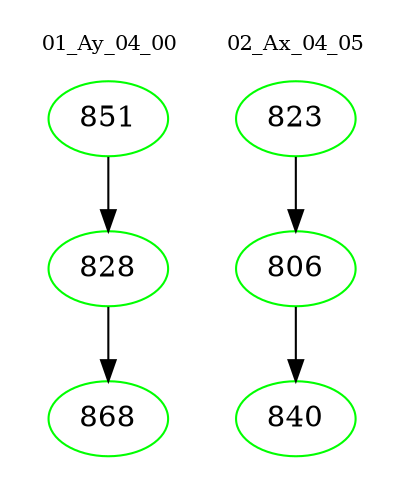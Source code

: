 digraph{
subgraph cluster_0 {
color = white
label = "01_Ay_04_00";
fontsize=10;
T0_851 [label="851", color="green"]
T0_851 -> T0_828 [color="black"]
T0_828 [label="828", color="green"]
T0_828 -> T0_868 [color="black"]
T0_868 [label="868", color="green"]
}
subgraph cluster_1 {
color = white
label = "02_Ax_04_05";
fontsize=10;
T1_823 [label="823", color="green"]
T1_823 -> T1_806 [color="black"]
T1_806 [label="806", color="green"]
T1_806 -> T1_840 [color="black"]
T1_840 [label="840", color="green"]
}
}
